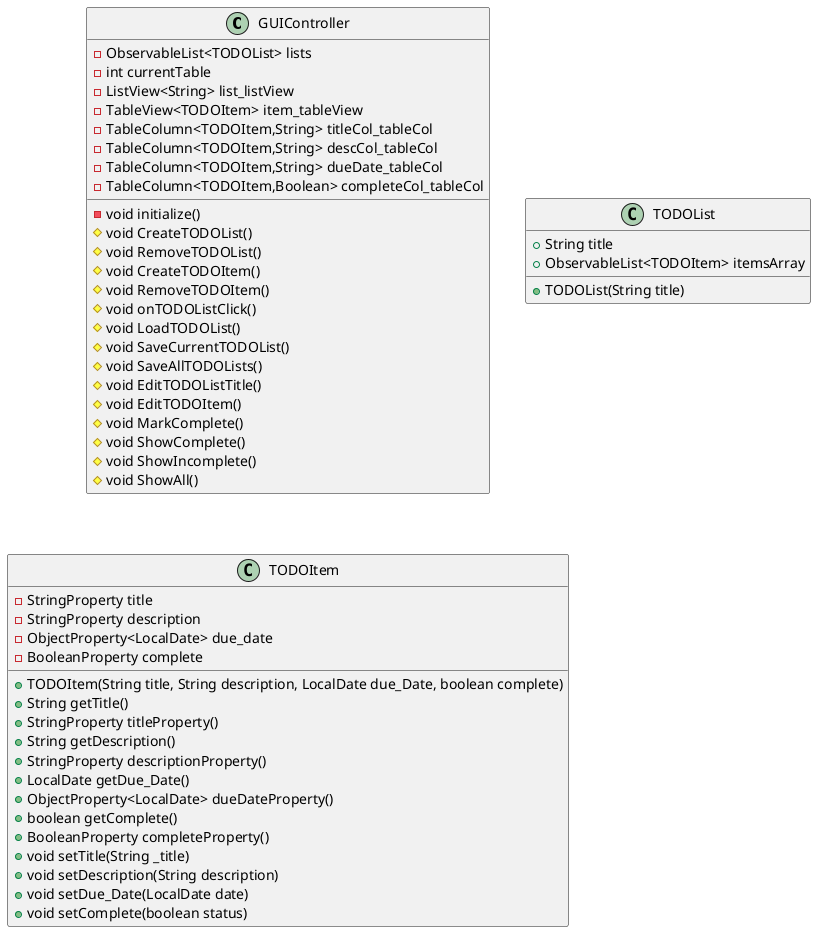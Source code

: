 @startuml
class GUIController
{
  -ObservableList<TODOList> lists
  -int currentTable
  -ListView<String> list_listView
  -TableView<TODOItem> item_tableView
  -TableColumn<TODOItem,String> titleCol_tableCol
  -TableColumn<TODOItem,String> descCol_tableCol
  -TableColumn<TODOItem,String> dueDate_tableCol
  -TableColumn<TODOItem,Boolean> completeCol_tableCol

  -void initialize()
  #void CreateTODOList()
  #void RemoveTODOList()
  #void CreateTODOItem()
  #void RemoveTODOItem()
  #void onTODOListClick()
  #void LoadTODOList()
  #void SaveCurrentTODOList()
  #void SaveAllTODOLists()
  #void EditTODOListTitle()
  #void EditTODOItem()
  #void MarkComplete()
  #void ShowComplete()
  #void ShowIncomplete()
  #void ShowAll()
}

class TODOList
{
    +String title
    +ObservableList<TODOItem> itemsArray

    +TODOList(String title)
}

class TODOItem
{
    -StringProperty title
    -StringProperty description
    -ObjectProperty<LocalDate> due_date
    -BooleanProperty complete

    +TODOItem(String title, String description, LocalDate due_Date, boolean complete)
    +String getTitle()
    +StringProperty titleProperty()
    +String getDescription()
    +StringProperty descriptionProperty()
    +LocalDate getDue_Date()
    +ObjectProperty<LocalDate> dueDateProperty()
    +boolean getComplete()
    +BooleanProperty completeProperty()
    +void setTitle(String _title)
    +void setDescription(String description)
    +void setDue_Date(LocalDate date)
    +void setComplete(boolean status)
}
@enduml